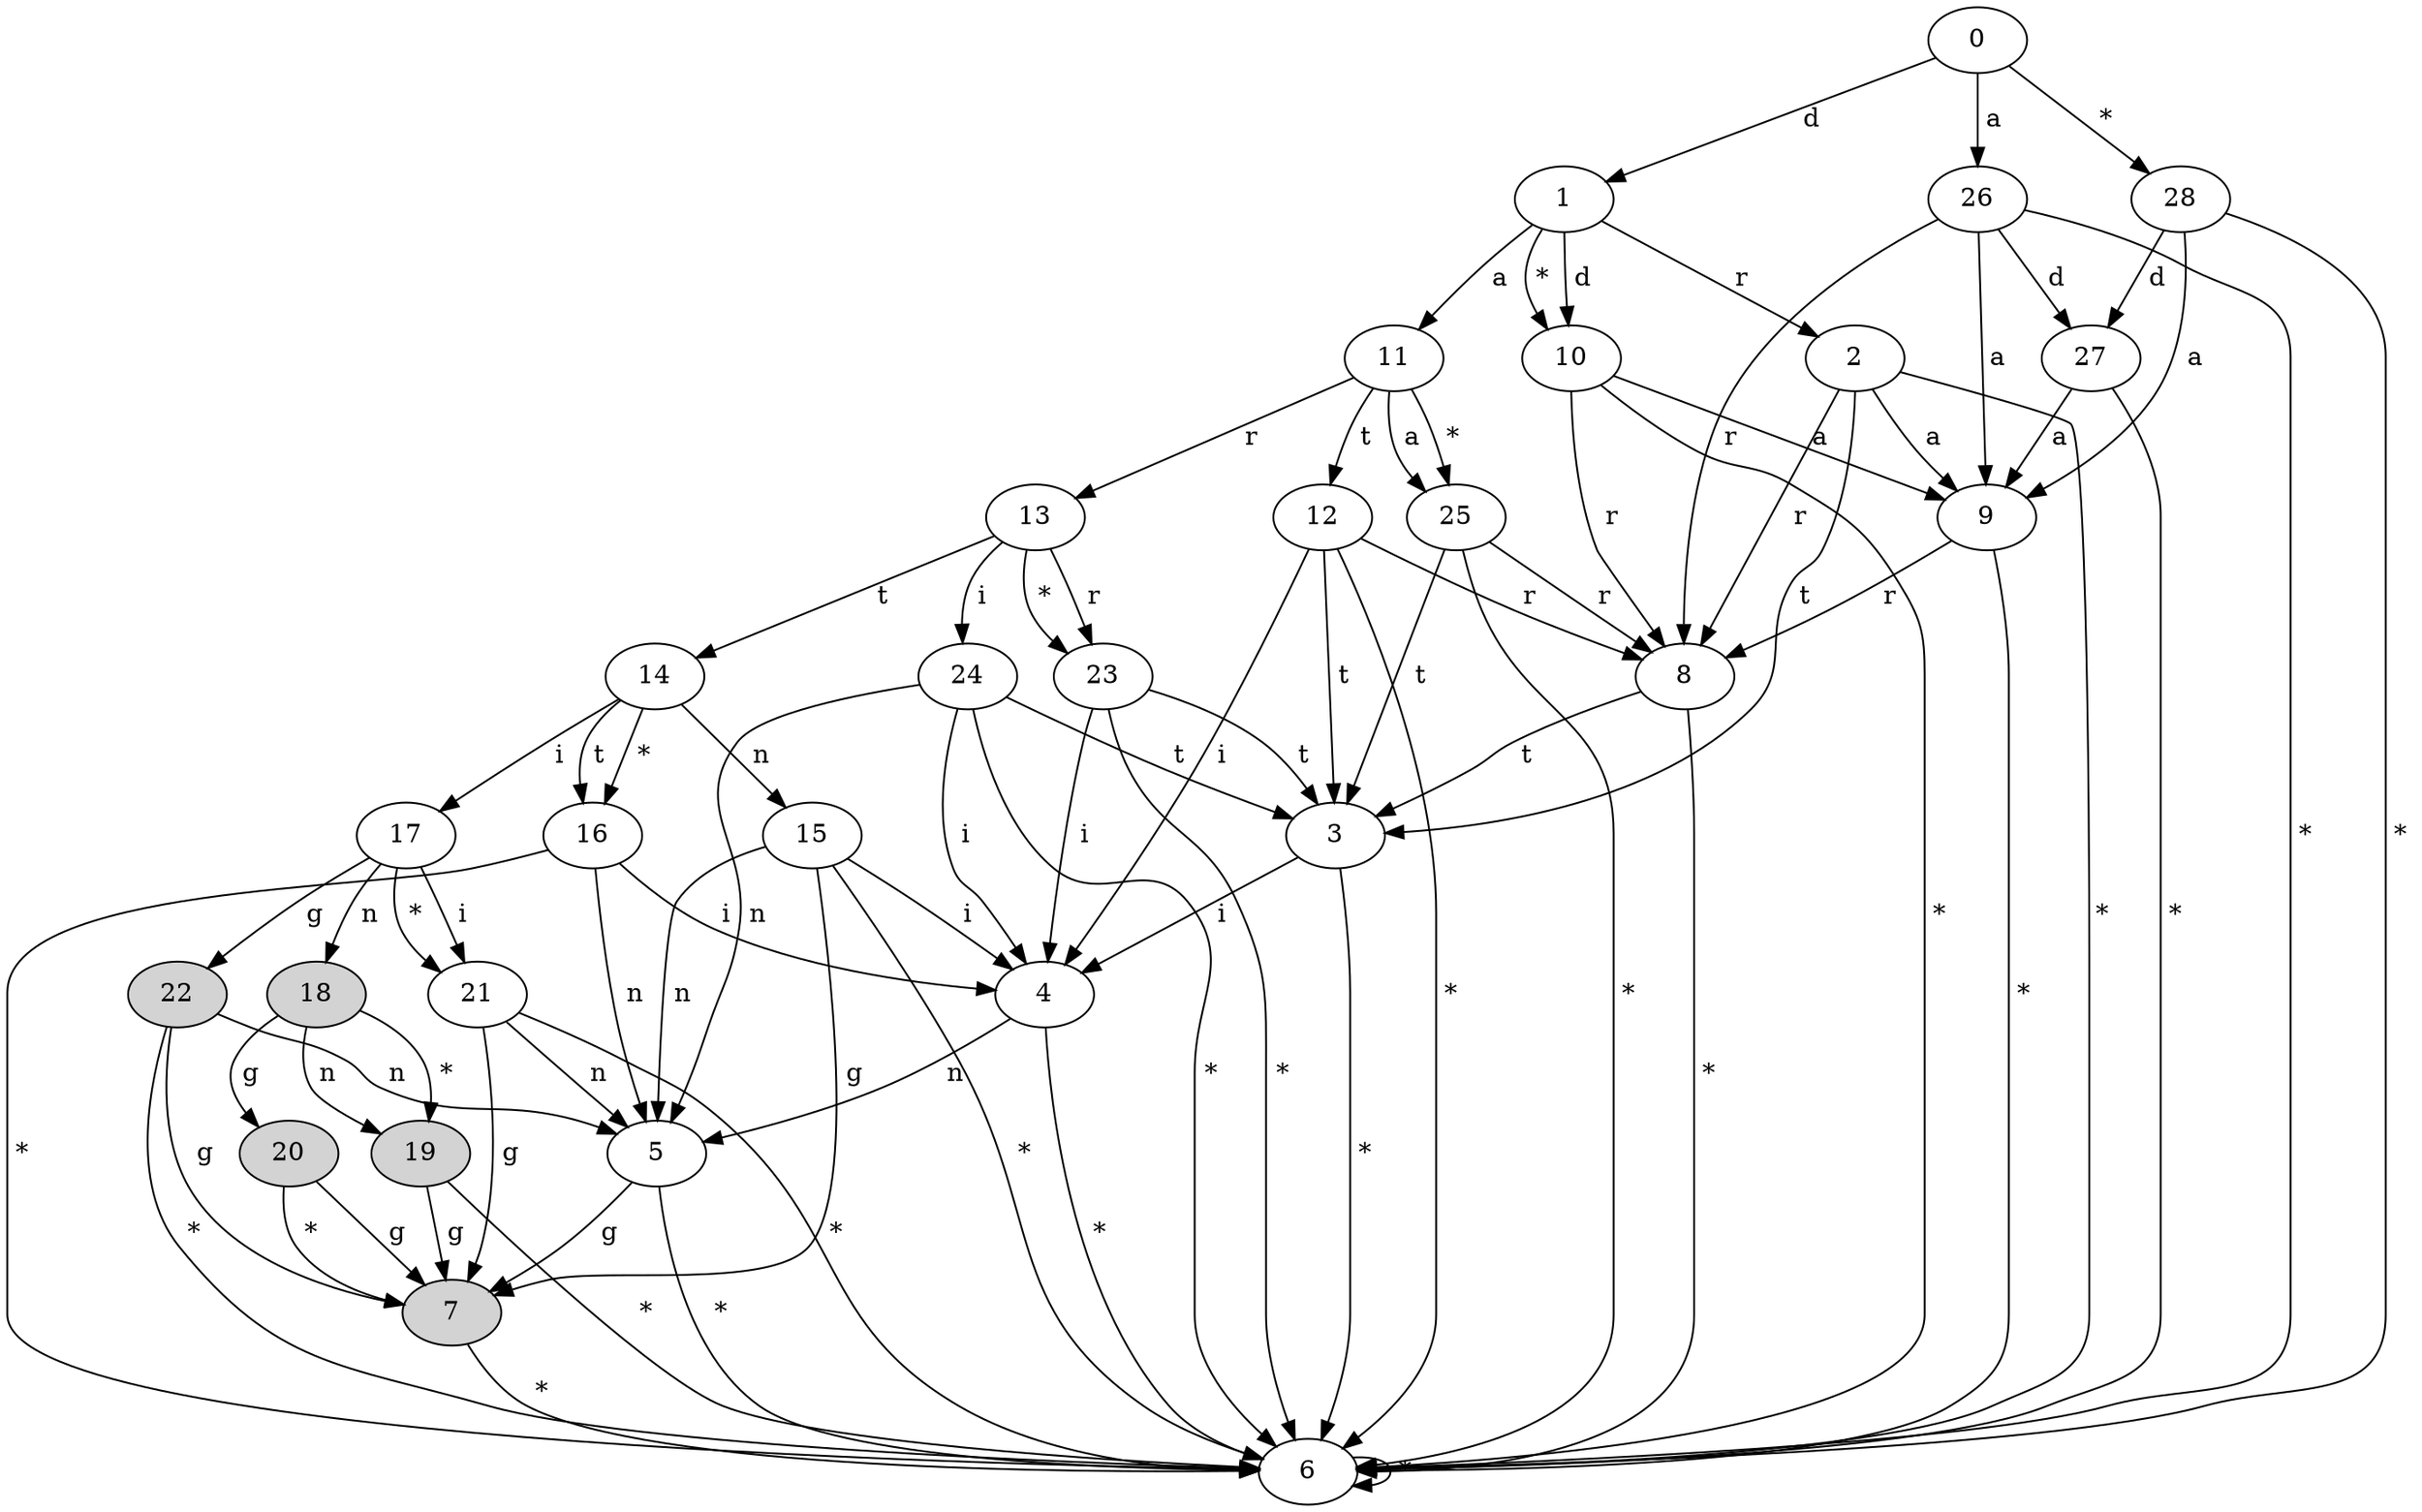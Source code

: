 digraph G {
	0 -> 1 [label=" d "]
	0 -> 26 [label=" a "]
	0 -> 28 [label=" * "]
	1 -> 2 [label=" r "]
	1 -> 10 [label=" d "]
	1 -> 11 [label=" a "]
	1 -> 10 [label=" * "]
	2 -> 3 [label=" t "]
	2 -> 8 [label=" r "]
	2 -> 9 [label=" a "]
	2 -> 6 [label=" * "]
	3 -> 4 [label=" i "]
	3 -> 6 [label=" * "]
	4 -> 5 [label=" n "]
	4 -> 6 [label=" * "]
	5 -> 6 [label=" * "]
	5 -> 7 [label=" g "]
	6 -> 6 [label=" * "]
	7 -> 6 [label=" * "]
	8 -> 3 [label=" t "]
	8 -> 6 [label=" * "]
	9 -> 8 [label=" r "]
	9 -> 6 [label=" * "]
	10 -> 8 [label=" r "]
	10 -> 9 [label=" a "]
	10 -> 6 [label=" * "]
	11 -> 12 [label=" t "]
	11 -> 13 [label=" r "]
	11 -> 25 [label=" a "]
	11 -> 25 [label=" * "]
	12 -> 3 [label=" t "]
	12 -> 8 [label=" r "]
	12 -> 4 [label=" i "]
	12 -> 6 [label=" * "]
	13 -> 14 [label=" t "]
	13 -> 23 [label=" r "]
	13 -> 24 [label=" i "]
	13 -> 23 [label=" * "]
	14 -> 15 [label=" n "]
	14 -> 16 [label=" t "]
	14 -> 17 [label=" i "]
	14 -> 16 [label=" * "]
	15 -> 5 [label=" n "]
	15 -> 4 [label=" i "]
	15 -> 6 [label=" * "]
	15 -> 7 [label=" g "]
	16 -> 5 [label=" n "]
	16 -> 4 [label=" i "]
	16 -> 6 [label=" * "]
	17 -> 18 [label=" n "]
	17 -> 21 [label=" i "]
	17 -> 21 [label=" * "]
	17 -> 22 [label=" g "]
	18 -> 19 [label=" n "]
	18 -> 19 [label=" * "]
	18 -> 20 [label=" g "]
	19 -> 6 [label=" * "]
	19 -> 7 [label=" g "]
	20 -> 7 [label=" * "]
	20 -> 7 [label=" g "]
	21 -> 5 [label=" n "]
	21 -> 6 [label=" * "]
	21 -> 7 [label=" g "]
	22 -> 5 [label=" n "]
	22 -> 6 [label=" * "]
	22 -> 7 [label=" g "]
	23 -> 3 [label=" t "]
	23 -> 4 [label=" i "]
	23 -> 6 [label=" * "]
	24 -> 5 [label=" n "]
	24 -> 3 [label=" t "]
	24 -> 4 [label=" i "]
	24 -> 6 [label=" * "]
	25 -> 3 [label=" t "]
	25 -> 8 [label=" r "]
	25 -> 6 [label=" * "]
	26 -> 8 [label=" r "]
	26 -> 27 [label=" d "]
	26 -> 9 [label=" a "]
	26 -> 6 [label=" * "]
	27 -> 9 [label=" a "]
	27 -> 6 [label=" * "]
	28 -> 27 [label=" d "]
	28 -> 9 [label=" a "]
	28 -> 6 [label=" * "]
	7 [style=filled]
	18 [style=filled]
	19 [style=filled]
	20 [style=filled]
	22 [style=filled]
}